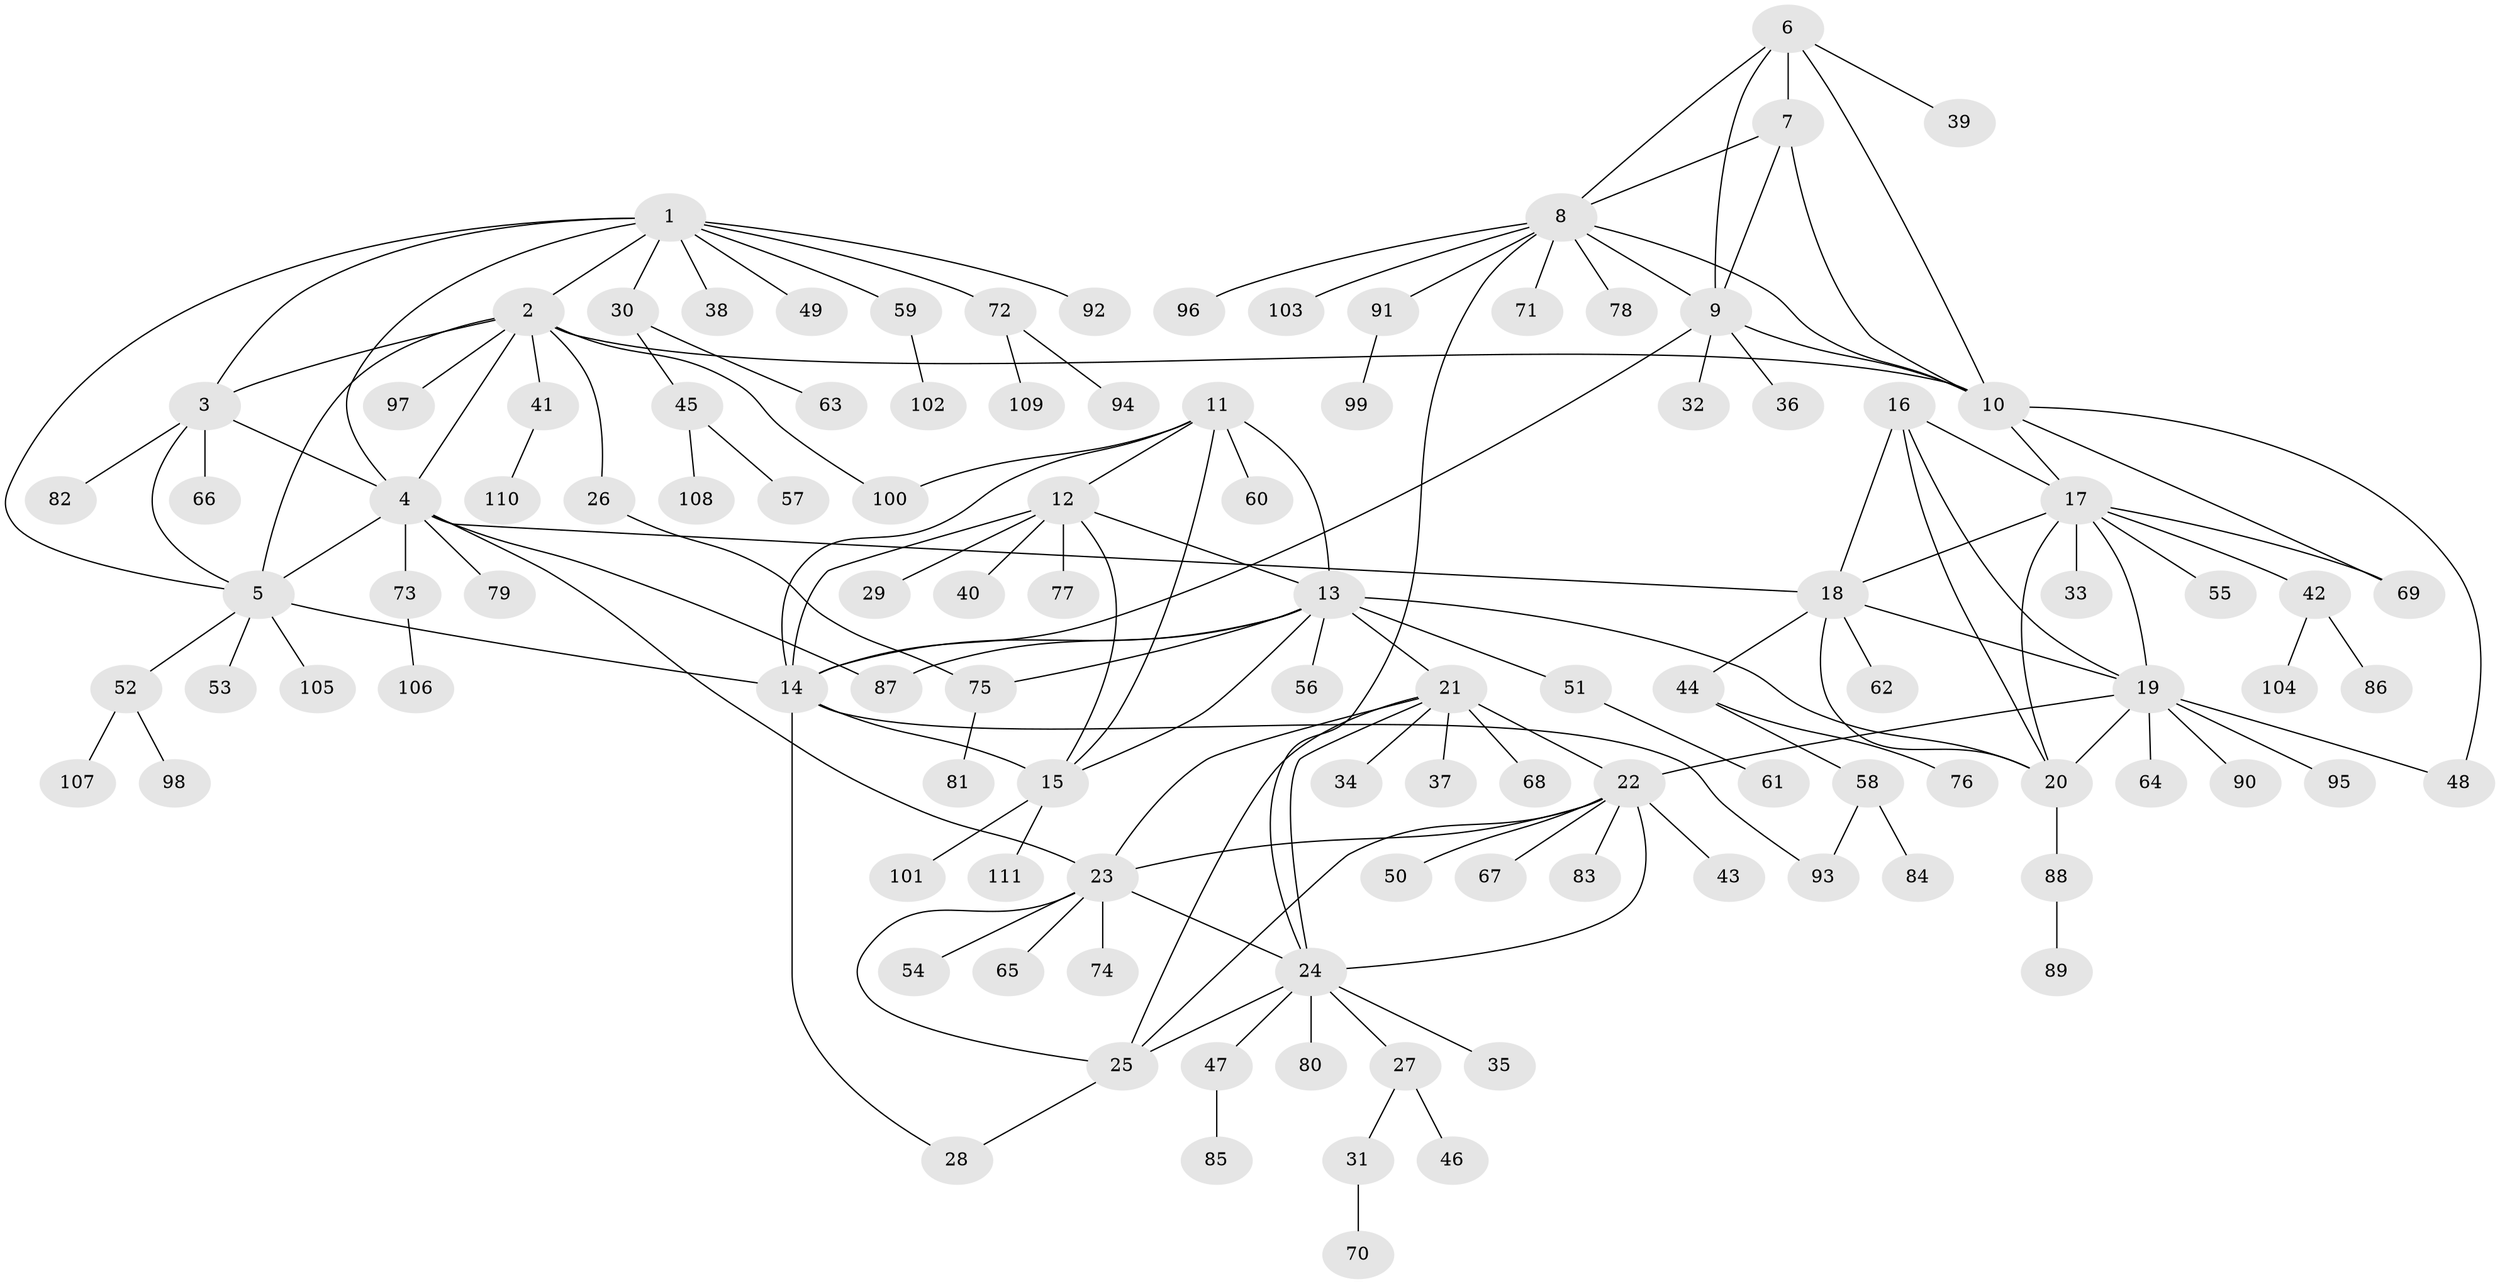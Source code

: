 // Generated by graph-tools (version 1.1) at 2025/15/03/09/25 04:15:43]
// undirected, 111 vertices, 153 edges
graph export_dot {
graph [start="1"]
  node [color=gray90,style=filled];
  1;
  2;
  3;
  4;
  5;
  6;
  7;
  8;
  9;
  10;
  11;
  12;
  13;
  14;
  15;
  16;
  17;
  18;
  19;
  20;
  21;
  22;
  23;
  24;
  25;
  26;
  27;
  28;
  29;
  30;
  31;
  32;
  33;
  34;
  35;
  36;
  37;
  38;
  39;
  40;
  41;
  42;
  43;
  44;
  45;
  46;
  47;
  48;
  49;
  50;
  51;
  52;
  53;
  54;
  55;
  56;
  57;
  58;
  59;
  60;
  61;
  62;
  63;
  64;
  65;
  66;
  67;
  68;
  69;
  70;
  71;
  72;
  73;
  74;
  75;
  76;
  77;
  78;
  79;
  80;
  81;
  82;
  83;
  84;
  85;
  86;
  87;
  88;
  89;
  90;
  91;
  92;
  93;
  94;
  95;
  96;
  97;
  98;
  99;
  100;
  101;
  102;
  103;
  104;
  105;
  106;
  107;
  108;
  109;
  110;
  111;
  1 -- 2;
  1 -- 3;
  1 -- 4;
  1 -- 5;
  1 -- 30;
  1 -- 38;
  1 -- 49;
  1 -- 59;
  1 -- 72;
  1 -- 92;
  2 -- 3;
  2 -- 4;
  2 -- 5;
  2 -- 10;
  2 -- 26;
  2 -- 41;
  2 -- 97;
  2 -- 100;
  3 -- 4;
  3 -- 5;
  3 -- 66;
  3 -- 82;
  4 -- 5;
  4 -- 18;
  4 -- 23;
  4 -- 73;
  4 -- 79;
  4 -- 87;
  5 -- 14;
  5 -- 52;
  5 -- 53;
  5 -- 105;
  6 -- 7;
  6 -- 8;
  6 -- 9;
  6 -- 10;
  6 -- 39;
  7 -- 8;
  7 -- 9;
  7 -- 10;
  8 -- 9;
  8 -- 10;
  8 -- 24;
  8 -- 71;
  8 -- 78;
  8 -- 91;
  8 -- 96;
  8 -- 103;
  9 -- 10;
  9 -- 14;
  9 -- 32;
  9 -- 36;
  10 -- 17;
  10 -- 48;
  10 -- 69;
  11 -- 12;
  11 -- 13;
  11 -- 14;
  11 -- 15;
  11 -- 60;
  11 -- 100;
  12 -- 13;
  12 -- 14;
  12 -- 15;
  12 -- 29;
  12 -- 40;
  12 -- 77;
  13 -- 14;
  13 -- 15;
  13 -- 20;
  13 -- 21;
  13 -- 51;
  13 -- 56;
  13 -- 75;
  13 -- 87;
  14 -- 15;
  14 -- 28;
  14 -- 93;
  15 -- 101;
  15 -- 111;
  16 -- 17;
  16 -- 18;
  16 -- 19;
  16 -- 20;
  17 -- 18;
  17 -- 19;
  17 -- 20;
  17 -- 33;
  17 -- 42;
  17 -- 55;
  17 -- 69;
  18 -- 19;
  18 -- 20;
  18 -- 44;
  18 -- 62;
  19 -- 20;
  19 -- 22;
  19 -- 48;
  19 -- 64;
  19 -- 90;
  19 -- 95;
  20 -- 88;
  21 -- 22;
  21 -- 23;
  21 -- 24;
  21 -- 25;
  21 -- 34;
  21 -- 37;
  21 -- 68;
  22 -- 23;
  22 -- 24;
  22 -- 25;
  22 -- 43;
  22 -- 50;
  22 -- 67;
  22 -- 83;
  23 -- 24;
  23 -- 25;
  23 -- 54;
  23 -- 65;
  23 -- 74;
  24 -- 25;
  24 -- 27;
  24 -- 35;
  24 -- 47;
  24 -- 80;
  25 -- 28;
  26 -- 75;
  27 -- 31;
  27 -- 46;
  30 -- 45;
  30 -- 63;
  31 -- 70;
  41 -- 110;
  42 -- 86;
  42 -- 104;
  44 -- 58;
  44 -- 76;
  45 -- 57;
  45 -- 108;
  47 -- 85;
  51 -- 61;
  52 -- 98;
  52 -- 107;
  58 -- 84;
  58 -- 93;
  59 -- 102;
  72 -- 94;
  72 -- 109;
  73 -- 106;
  75 -- 81;
  88 -- 89;
  91 -- 99;
}
